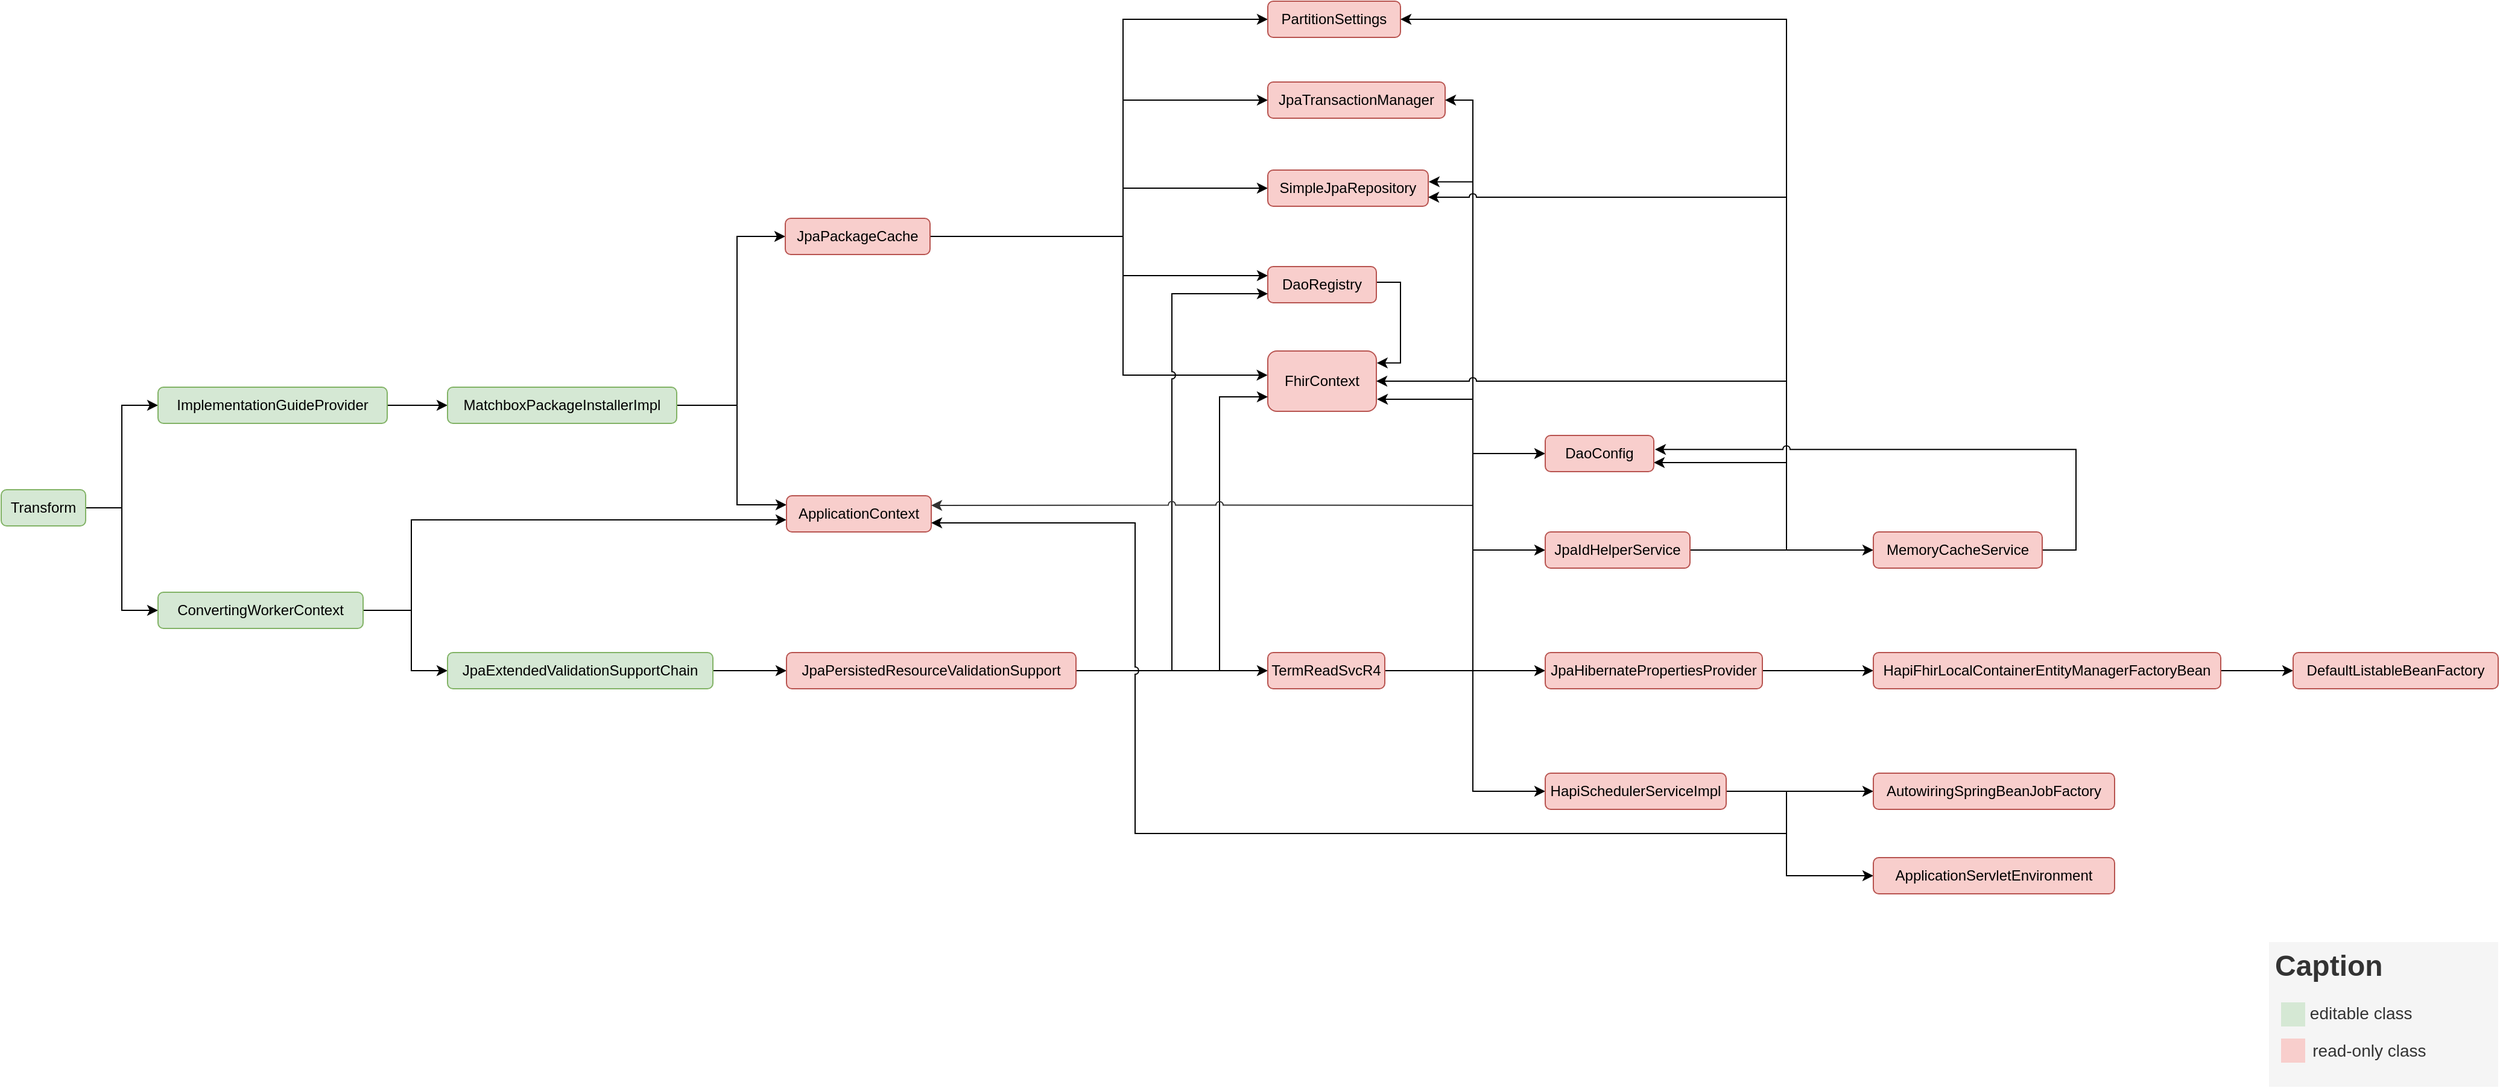 <mxfile version="19.0.3" type="device"><diagram id="O35ljv8ZPyUY0JzdIaTJ" name="Dependency graph"><mxGraphModel dx="1673" dy="1056" grid="1" gridSize="10" guides="1" tooltips="1" connect="1" arrows="1" fold="1" page="1" pageScale="1" pageWidth="827" pageHeight="1169" math="0" shadow="0"><root><mxCell id="0"/><mxCell id="1" parent="0"/><mxCell id="AA8Ms-4TzXrgcEmvJfzw-4" style="edgeStyle=orthogonalEdgeStyle;rounded=0;orthogonalLoop=1;jettySize=auto;html=1;entryX=0;entryY=0.5;entryDx=0;entryDy=0;" parent="1" source="AA8Ms-4TzXrgcEmvJfzw-1" target="AA8Ms-4TzXrgcEmvJfzw-2" edge="1"><mxGeometry relative="1" as="geometry"><Array as="points"><mxPoint x="120" y="600"/><mxPoint x="120" y="515"/></Array></mxGeometry></mxCell><mxCell id="AA8Ms-4TzXrgcEmvJfzw-5" style="edgeStyle=orthogonalEdgeStyle;rounded=0;orthogonalLoop=1;jettySize=auto;html=1;entryX=0;entryY=0.5;entryDx=0;entryDy=0;" parent="1" source="AA8Ms-4TzXrgcEmvJfzw-1" target="AA8Ms-4TzXrgcEmvJfzw-3" edge="1"><mxGeometry relative="1" as="geometry"><Array as="points"><mxPoint x="120" y="600"/><mxPoint x="120" y="685"/></Array></mxGeometry></mxCell><mxCell id="AA8Ms-4TzXrgcEmvJfzw-1" value="Transform" style="rounded=1;whiteSpace=wrap;html=1;fillColor=#d5e8d4;strokeColor=#82b366;" parent="1" vertex="1"><mxGeometry x="20" y="585" width="70" height="30" as="geometry"/></mxCell><mxCell id="AA8Ms-4TzXrgcEmvJfzw-7" style="edgeStyle=orthogonalEdgeStyle;rounded=0;orthogonalLoop=1;jettySize=auto;html=1;entryX=0;entryY=0.5;entryDx=0;entryDy=0;" parent="1" source="AA8Ms-4TzXrgcEmvJfzw-2" target="AA8Ms-4TzXrgcEmvJfzw-6" edge="1"><mxGeometry relative="1" as="geometry"/></mxCell><mxCell id="AA8Ms-4TzXrgcEmvJfzw-2" value="ImplementationGuideProvider" style="rounded=1;whiteSpace=wrap;html=1;fillColor=#d5e8d4;strokeColor=#82b366;" parent="1" vertex="1"><mxGeometry x="150" y="500" width="190" height="30" as="geometry"/></mxCell><mxCell id="AA8Ms-4TzXrgcEmvJfzw-12" style="edgeStyle=orthogonalEdgeStyle;rounded=0;orthogonalLoop=1;jettySize=auto;html=1;entryX=0;entryY=0.666;entryDx=0;entryDy=0;entryPerimeter=0;" parent="1" source="AA8Ms-4TzXrgcEmvJfzw-3" target="AA8Ms-4TzXrgcEmvJfzw-9" edge="1"><mxGeometry relative="1" as="geometry"><Array as="points"><mxPoint x="360" y="685"/><mxPoint x="360" y="610"/></Array><mxPoint x="770" y="680" as="targetPoint"/></mxGeometry></mxCell><mxCell id="kv7aGcwEqwcBAZF0f8Mk-17" style="edgeStyle=orthogonalEdgeStyle;rounded=0;orthogonalLoop=1;jettySize=auto;html=1;entryX=0;entryY=0.5;entryDx=0;entryDy=0;" parent="1" source="AA8Ms-4TzXrgcEmvJfzw-3" target="kv7aGcwEqwcBAZF0f8Mk-16" edge="1"><mxGeometry relative="1" as="geometry"><Array as="points"><mxPoint x="360" y="685"/><mxPoint x="360" y="735"/></Array></mxGeometry></mxCell><mxCell id="AA8Ms-4TzXrgcEmvJfzw-3" value="ConvertingWorkerContext" style="rounded=1;whiteSpace=wrap;html=1;fillColor=#d5e8d4;strokeColor=#82b366;" parent="1" vertex="1"><mxGeometry x="150" y="670" width="170" height="30" as="geometry"/></mxCell><mxCell id="AA8Ms-4TzXrgcEmvJfzw-10" style="edgeStyle=orthogonalEdgeStyle;rounded=0;orthogonalLoop=1;jettySize=auto;html=1;entryX=0;entryY=0.5;entryDx=0;entryDy=0;" parent="1" target="AA8Ms-4TzXrgcEmvJfzw-8" edge="1"><mxGeometry relative="1" as="geometry"><mxPoint x="581" y="515" as="sourcePoint"/><Array as="points"><mxPoint x="630" y="515"/><mxPoint x="630" y="375"/></Array></mxGeometry></mxCell><mxCell id="rcqa1xgssDu2ME8SvZSB-8" style="edgeStyle=orthogonalEdgeStyle;rounded=0;orthogonalLoop=1;jettySize=auto;html=1;entryX=0;entryY=0.25;entryDx=0;entryDy=0;" parent="1" source="AA8Ms-4TzXrgcEmvJfzw-6" target="AA8Ms-4TzXrgcEmvJfzw-9" edge="1"><mxGeometry relative="1" as="geometry"><Array as="points"><mxPoint x="630" y="515"/><mxPoint x="630" y="598"/></Array></mxGeometry></mxCell><mxCell id="AA8Ms-4TzXrgcEmvJfzw-6" value="MatchboxPackageInstallerImpl" style="rounded=1;whiteSpace=wrap;html=1;fillColor=#d5e8d4;strokeColor=#82b366;" parent="1" vertex="1"><mxGeometry x="390" y="500" width="190" height="30" as="geometry"/></mxCell><mxCell id="kv7aGcwEqwcBAZF0f8Mk-9" style="edgeStyle=orthogonalEdgeStyle;rounded=0;orthogonalLoop=1;jettySize=auto;html=1;entryX=0;entryY=0.5;entryDx=0;entryDy=0;" parent="1" source="AA8Ms-4TzXrgcEmvJfzw-8" target="kv7aGcwEqwcBAZF0f8Mk-7" edge="1"><mxGeometry relative="1" as="geometry"><Array as="points"><mxPoint x="950" y="375"/><mxPoint x="950" y="195"/></Array></mxGeometry></mxCell><mxCell id="kv7aGcwEqwcBAZF0f8Mk-10" style="edgeStyle=orthogonalEdgeStyle;rounded=0;orthogonalLoop=1;jettySize=auto;html=1;entryX=-0.002;entryY=0.406;entryDx=0;entryDy=0;jumpStyle=arc;entryPerimeter=0;" parent="1" source="AA8Ms-4TzXrgcEmvJfzw-8" target="kv7aGcwEqwcBAZF0f8Mk-5" edge="1"><mxGeometry relative="1" as="geometry"><Array as="points"><mxPoint x="950" y="375"/><mxPoint x="950" y="490"/><mxPoint x="1070" y="490"/></Array></mxGeometry></mxCell><mxCell id="kv7aGcwEqwcBAZF0f8Mk-11" style="edgeStyle=orthogonalEdgeStyle;rounded=0;orthogonalLoop=1;jettySize=auto;html=1;entryX=0;entryY=0.5;entryDx=0;entryDy=0;" parent="1" source="AA8Ms-4TzXrgcEmvJfzw-8" target="kv7aGcwEqwcBAZF0f8Mk-6" edge="1"><mxGeometry relative="1" as="geometry"><Array as="points"><mxPoint x="950" y="375"/><mxPoint x="950" y="262"/></Array></mxGeometry></mxCell><mxCell id="rcqa1xgssDu2ME8SvZSB-2" style="edgeStyle=orthogonalEdgeStyle;rounded=0;orthogonalLoop=1;jettySize=auto;html=1;entryX=0;entryY=0.5;entryDx=0;entryDy=0;" parent="1" source="AA8Ms-4TzXrgcEmvJfzw-8" target="rcqa1xgssDu2ME8SvZSB-1" edge="1"><mxGeometry relative="1" as="geometry"><Array as="points"><mxPoint x="950" y="375"/><mxPoint x="950" y="335"/></Array></mxGeometry></mxCell><mxCell id="xV7SizaNaXJO3wmP81Gc-14" style="edgeStyle=orthogonalEdgeStyle;rounded=0;jumpStyle=arc;orthogonalLoop=1;jettySize=auto;html=1;entryX=0;entryY=0.25;entryDx=0;entryDy=0;strokeColor=default;" edge="1" parent="1" source="AA8Ms-4TzXrgcEmvJfzw-8" target="kv7aGcwEqwcBAZF0f8Mk-4"><mxGeometry relative="1" as="geometry"><Array as="points"><mxPoint x="950" y="375"/><mxPoint x="950" y="407"/></Array></mxGeometry></mxCell><mxCell id="AA8Ms-4TzXrgcEmvJfzw-8" value="JpaPackageCache" style="rounded=1;whiteSpace=wrap;html=1;fillColor=#f8cecc;strokeColor=#b85450;" parent="1" vertex="1"><mxGeometry x="670" y="360" width="120" height="30" as="geometry"/></mxCell><mxCell id="AA8Ms-4TzXrgcEmvJfzw-9" value="ApplicationContext" style="rounded=1;whiteSpace=wrap;html=1;fillColor=#f8cecc;strokeColor=#b85450;" parent="1" vertex="1"><mxGeometry x="671" y="590" width="120" height="30" as="geometry"/></mxCell><mxCell id="AA8Ms-4TzXrgcEmvJfzw-17" value="" style="group;" parent="1" vertex="1" connectable="0"><mxGeometry x="1900" y="960" width="190" height="120" as="geometry"/></mxCell><mxCell id="AA8Ms-4TzXrgcEmvJfzw-13" value="&lt;h1&gt;Caption&lt;/h1&gt;&lt;p style=&quot;font-size: 14px;&quot;&gt;&lt;span style=&quot;font-size: 13px; white-space: pre;&quot;&gt;&#9;&lt;/span&gt;&lt;font style=&quot;font-size: 14px;&quot;&gt;editable class&lt;br&gt;&lt;/font&gt;&lt;/p&gt;&lt;p style=&quot;font-size: 14px;&quot;&gt;&lt;font style=&quot;font-size: 14px;&quot;&gt;&lt;span style=&quot;white-space: pre;&quot;&gt;&#9;&lt;/span&gt;read-only class&lt;/font&gt;&lt;br&gt;&lt;/p&gt;" style="text;html=1;strokeColor=none;fillColor=#f5f5f5;spacing=5;spacingTop=-20;whiteSpace=wrap;overflow=hidden;rounded=0;fontColor=#333333;" parent="AA8Ms-4TzXrgcEmvJfzw-17" vertex="1"><mxGeometry width="190" height="120" as="geometry"/></mxCell><mxCell id="AA8Ms-4TzXrgcEmvJfzw-15" value="" style="whiteSpace=wrap;html=1;aspect=fixed;strokeColor=none;fillColor=#d5e8d4;" parent="AA8Ms-4TzXrgcEmvJfzw-17" vertex="1"><mxGeometry x="10" y="50" width="20" height="20" as="geometry"/></mxCell><mxCell id="AA8Ms-4TzXrgcEmvJfzw-16" value="" style="whiteSpace=wrap;html=1;aspect=fixed;strokeColor=none;fillColor=#f8cecc;" parent="AA8Ms-4TzXrgcEmvJfzw-17" vertex="1"><mxGeometry x="10" y="80" width="20" height="20" as="geometry"/></mxCell><mxCell id="rcqa1xgssDu2ME8SvZSB-7" style="edgeStyle=orthogonalEdgeStyle;rounded=0;orthogonalLoop=1;jettySize=auto;html=1;exitX=1;exitY=0.5;exitDx=0;exitDy=0;entryX=1.004;entryY=0.198;entryDx=0;entryDy=0;entryPerimeter=0;" parent="1" source="kv7aGcwEqwcBAZF0f8Mk-4" target="kv7aGcwEqwcBAZF0f8Mk-5" edge="1"><mxGeometry relative="1" as="geometry"><Array as="points"><mxPoint x="1180" y="413"/><mxPoint x="1180" y="480"/></Array><mxPoint x="1180" y="480" as="targetPoint"/></mxGeometry></mxCell><mxCell id="kv7aGcwEqwcBAZF0f8Mk-4" value="DaoRegistry" style="rounded=1;whiteSpace=wrap;html=1;fillColor=#f8cecc;strokeColor=#b85450;" parent="1" vertex="1"><mxGeometry x="1070" y="400" width="90" height="30" as="geometry"/></mxCell><mxCell id="kv7aGcwEqwcBAZF0f8Mk-5" value="FhirContext" style="rounded=1;whiteSpace=wrap;html=1;fillColor=#f8cecc;strokeColor=#b85450;direction=east;" parent="1" vertex="1"><mxGeometry x="1070" y="470" width="90" height="50" as="geometry"/></mxCell><mxCell id="kv7aGcwEqwcBAZF0f8Mk-6" value="JpaTransactionManager" style="rounded=1;whiteSpace=wrap;html=1;fillColor=#f8cecc;strokeColor=#b85450;" parent="1" vertex="1"><mxGeometry x="1070" y="247" width="147" height="30" as="geometry"/></mxCell><mxCell id="kv7aGcwEqwcBAZF0f8Mk-7" value="PartitionSettings" style="rounded=1;whiteSpace=wrap;html=1;fillColor=#f8cecc;strokeColor=#b85450;" parent="1" vertex="1"><mxGeometry x="1070" y="180" width="110" height="30" as="geometry"/></mxCell><mxCell id="kv7aGcwEqwcBAZF0f8Mk-20" style="edgeStyle=orthogonalEdgeStyle;rounded=0;orthogonalLoop=1;jettySize=auto;html=1;entryX=0;entryY=0.5;entryDx=0;entryDy=0;" parent="1" source="kv7aGcwEqwcBAZF0f8Mk-16" target="kv7aGcwEqwcBAZF0f8Mk-19" edge="1"><mxGeometry relative="1" as="geometry"/></mxCell><mxCell id="kv7aGcwEqwcBAZF0f8Mk-16" value="JpaExtendedValidationSupportChain" style="rounded=1;whiteSpace=wrap;html=1;fillColor=#d5e8d4;strokeColor=#82b366;" parent="1" vertex="1"><mxGeometry x="390" y="720" width="220" height="30" as="geometry"/></mxCell><mxCell id="kv7aGcwEqwcBAZF0f8Mk-22" style="edgeStyle=orthogonalEdgeStyle;rounded=0;orthogonalLoop=1;jettySize=auto;html=1;entryX=0;entryY=0.75;entryDx=0;entryDy=0;exitX=1;exitY=0.5;exitDx=0;exitDy=0;" parent="1" source="kv7aGcwEqwcBAZF0f8Mk-19" target="kv7aGcwEqwcBAZF0f8Mk-5" edge="1"><mxGeometry relative="1" as="geometry"><Array as="points"><mxPoint x="1030" y="735"/><mxPoint x="1030" y="508"/><mxPoint x="1070" y="508"/></Array></mxGeometry></mxCell><mxCell id="kv7aGcwEqwcBAZF0f8Mk-25" style="edgeStyle=orthogonalEdgeStyle;rounded=0;orthogonalLoop=1;jettySize=auto;html=1;entryX=0;entryY=0.5;entryDx=0;entryDy=0;exitX=1;exitY=0.5;exitDx=0;exitDy=0;" parent="1" source="kv7aGcwEqwcBAZF0f8Mk-19" target="kv7aGcwEqwcBAZF0f8Mk-24" edge="1"><mxGeometry relative="1" as="geometry"><Array as="points"><mxPoint x="990" y="735"/><mxPoint x="990" y="735"/></Array></mxGeometry></mxCell><mxCell id="rcqa1xgssDu2ME8SvZSB-9" style="edgeStyle=orthogonalEdgeStyle;rounded=0;orthogonalLoop=1;jettySize=auto;html=1;entryX=0;entryY=0.75;entryDx=0;entryDy=0;jumpStyle=arc;" parent="1" source="kv7aGcwEqwcBAZF0f8Mk-19" target="kv7aGcwEqwcBAZF0f8Mk-4" edge="1"><mxGeometry relative="1" as="geometry"/></mxCell><mxCell id="kv7aGcwEqwcBAZF0f8Mk-19" value="JpaPersistedResourceValidationSupport" style="rounded=1;whiteSpace=wrap;html=1;fillColor=#f8cecc;strokeColor=#b85450;" parent="1" vertex="1"><mxGeometry x="671" y="720" width="240" height="30" as="geometry"/></mxCell><mxCell id="nAnnMUtGLZ10vXnYOUZE-6" style="edgeStyle=orthogonalEdgeStyle;rounded=0;orthogonalLoop=1;jettySize=auto;html=1;exitX=1;exitY=0.5;exitDx=0;exitDy=0;entryX=1.006;entryY=0.8;entryDx=0;entryDy=0;entryPerimeter=0;" parent="1" source="kv7aGcwEqwcBAZF0f8Mk-24" target="kv7aGcwEqwcBAZF0f8Mk-5" edge="1"><mxGeometry relative="1" as="geometry"><Array as="points"><mxPoint x="1240" y="735"/><mxPoint x="1240" y="510"/></Array><mxPoint x="1190" y="520" as="targetPoint"/></mxGeometry></mxCell><mxCell id="nAnnMUtGLZ10vXnYOUZE-9" style="edgeStyle=orthogonalEdgeStyle;rounded=0;orthogonalLoop=1;jettySize=auto;html=1;entryX=1;entryY=0.25;entryDx=0;entryDy=0;strokeColor=#333333;sketch=0;jumpStyle=arc;" parent="1" source="kv7aGcwEqwcBAZF0f8Mk-24" target="AA8Ms-4TzXrgcEmvJfzw-9" edge="1"><mxGeometry relative="1" as="geometry"><mxPoint x="1200" y="600" as="targetPoint"/><Array as="points"><mxPoint x="1240" y="735"/><mxPoint x="1240" y="598"/><mxPoint x="791" y="598"/></Array></mxGeometry></mxCell><mxCell id="o58N2LfVGxSWvnabauOn-11" style="edgeStyle=orthogonalEdgeStyle;rounded=0;orthogonalLoop=1;jettySize=auto;html=1;entryX=1.003;entryY=0.323;entryDx=0;entryDy=0;entryPerimeter=0;" parent="1" source="kv7aGcwEqwcBAZF0f8Mk-24" target="rcqa1xgssDu2ME8SvZSB-1" edge="1"><mxGeometry relative="1" as="geometry"><mxPoint x="1220" y="330" as="targetPoint"/><Array as="points"><mxPoint x="1240" y="735"/><mxPoint x="1240" y="330"/></Array></mxGeometry></mxCell><mxCell id="o58N2LfVGxSWvnabauOn-12" style="edgeStyle=orthogonalEdgeStyle;rounded=0;orthogonalLoop=1;jettySize=auto;html=1;entryX=1;entryY=0.5;entryDx=0;entryDy=0;" parent="1" source="kv7aGcwEqwcBAZF0f8Mk-24" target="kv7aGcwEqwcBAZF0f8Mk-6" edge="1"><mxGeometry relative="1" as="geometry"><Array as="points"><mxPoint x="1240" y="735"/><mxPoint x="1240" y="262"/></Array></mxGeometry></mxCell><mxCell id="o58N2LfVGxSWvnabauOn-13" style="edgeStyle=orthogonalEdgeStyle;rounded=0;orthogonalLoop=1;jettySize=auto;html=1;entryX=0;entryY=0.5;entryDx=0;entryDy=0;" parent="1" source="kv7aGcwEqwcBAZF0f8Mk-24" target="o58N2LfVGxSWvnabauOn-9" edge="1"><mxGeometry relative="1" as="geometry"><Array as="points"><mxPoint x="1240" y="735"/><mxPoint x="1240" y="635"/></Array></mxGeometry></mxCell><mxCell id="o58N2LfVGxSWvnabauOn-14" style="edgeStyle=orthogonalEdgeStyle;rounded=0;orthogonalLoop=1;jettySize=auto;html=1;entryX=0;entryY=0.5;entryDx=0;entryDy=0;" parent="1" source="kv7aGcwEqwcBAZF0f8Mk-24" target="o58N2LfVGxSWvnabauOn-7" edge="1"><mxGeometry relative="1" as="geometry"><Array as="points"><mxPoint x="1240" y="735"/><mxPoint x="1240" y="835"/></Array></mxGeometry></mxCell><mxCell id="o58N2LfVGxSWvnabauOn-15" style="edgeStyle=orthogonalEdgeStyle;rounded=0;orthogonalLoop=1;jettySize=auto;html=1;entryX=0;entryY=0.5;entryDx=0;entryDy=0;" parent="1" source="kv7aGcwEqwcBAZF0f8Mk-24" target="o58N2LfVGxSWvnabauOn-10" edge="1"><mxGeometry relative="1" as="geometry"><Array as="points"><mxPoint x="1260" y="735"/><mxPoint x="1260" y="735"/></Array></mxGeometry></mxCell><mxCell id="xV7SizaNaXJO3wmP81Gc-12" style="edgeStyle=orthogonalEdgeStyle;rounded=0;jumpStyle=arc;orthogonalLoop=1;jettySize=auto;html=1;entryX=0;entryY=0.5;entryDx=0;entryDy=0;strokeColor=default;" edge="1" parent="1" source="kv7aGcwEqwcBAZF0f8Mk-24" target="xV7SizaNaXJO3wmP81Gc-10"><mxGeometry relative="1" as="geometry"><Array as="points"><mxPoint x="1240" y="735"/><mxPoint x="1240" y="555"/></Array></mxGeometry></mxCell><mxCell id="kv7aGcwEqwcBAZF0f8Mk-24" value="TermReadSvcR4" style="rounded=1;whiteSpace=wrap;html=1;fillColor=#f8cecc;strokeColor=#b85450;" parent="1" vertex="1"><mxGeometry x="1070" y="720" width="97" height="30" as="geometry"/></mxCell><mxCell id="rcqa1xgssDu2ME8SvZSB-1" value="SimpleJpaRepository" style="rounded=1;whiteSpace=wrap;html=1;fillColor=#f8cecc;strokeColor=#b85450;" parent="1" vertex="1"><mxGeometry x="1070" y="320" width="133" height="30" as="geometry"/></mxCell><mxCell id="xV7SizaNaXJO3wmP81Gc-2" style="edgeStyle=orthogonalEdgeStyle;rounded=0;orthogonalLoop=1;jettySize=auto;html=1;entryX=0;entryY=0.5;entryDx=0;entryDy=0;" edge="1" parent="1" source="o58N2LfVGxSWvnabauOn-7" target="xV7SizaNaXJO3wmP81Gc-1"><mxGeometry relative="1" as="geometry"/></mxCell><mxCell id="xV7SizaNaXJO3wmP81Gc-3" style="edgeStyle=orthogonalEdgeStyle;rounded=0;orthogonalLoop=1;jettySize=auto;html=1;entryX=1;entryY=0.75;entryDx=0;entryDy=0;jumpStyle=arc;exitX=1;exitY=0.5;exitDx=0;exitDy=0;" edge="1" parent="1" source="o58N2LfVGxSWvnabauOn-7" target="AA8Ms-4TzXrgcEmvJfzw-9"><mxGeometry relative="1" as="geometry"><mxPoint x="1500" y="890.0" as="targetPoint"/><Array as="points"><mxPoint x="1500" y="835"/><mxPoint x="1500" y="870"/><mxPoint x="960" y="870"/><mxPoint x="960" y="612"/></Array></mxGeometry></mxCell><mxCell id="xV7SizaNaXJO3wmP81Gc-5" style="edgeStyle=orthogonalEdgeStyle;rounded=0;jumpStyle=arc;orthogonalLoop=1;jettySize=auto;html=1;entryX=0;entryY=0.5;entryDx=0;entryDy=0;" edge="1" parent="1" source="o58N2LfVGxSWvnabauOn-7" target="xV7SizaNaXJO3wmP81Gc-4"><mxGeometry relative="1" as="geometry"><Array as="points"><mxPoint x="1500" y="835"/><mxPoint x="1500" y="905"/></Array></mxGeometry></mxCell><mxCell id="o58N2LfVGxSWvnabauOn-7" value="HapiSchedulerServiceImpl" style="rounded=1;whiteSpace=wrap;html=1;fillColor=#f8cecc;strokeColor=#b85450;" parent="1" vertex="1"><mxGeometry x="1300" y="820" width="150" height="30" as="geometry"/></mxCell><mxCell id="xV7SizaNaXJO3wmP81Gc-6" style="edgeStyle=orthogonalEdgeStyle;rounded=0;jumpStyle=arc;orthogonalLoop=1;jettySize=auto;html=1;entryX=1;entryY=0.75;entryDx=0;entryDy=0;" edge="1" parent="1" source="o58N2LfVGxSWvnabauOn-9" target="rcqa1xgssDu2ME8SvZSB-1"><mxGeometry relative="1" as="geometry"><Array as="points"><mxPoint x="1500" y="635"/><mxPoint x="1500" y="343"/></Array></mxGeometry></mxCell><mxCell id="xV7SizaNaXJO3wmP81Gc-9" style="edgeStyle=orthogonalEdgeStyle;rounded=0;jumpStyle=arc;orthogonalLoop=1;jettySize=auto;html=1;entryX=1;entryY=0.5;entryDx=0;entryDy=0;strokeColor=default;" edge="1" parent="1" source="o58N2LfVGxSWvnabauOn-9" target="kv7aGcwEqwcBAZF0f8Mk-5"><mxGeometry relative="1" as="geometry"><Array as="points"><mxPoint x="1500" y="635"/><mxPoint x="1500" y="495"/></Array></mxGeometry></mxCell><mxCell id="xV7SizaNaXJO3wmP81Gc-16" style="edgeStyle=orthogonalEdgeStyle;rounded=0;jumpStyle=arc;orthogonalLoop=1;jettySize=auto;html=1;entryX=0;entryY=0.5;entryDx=0;entryDy=0;strokeColor=default;" edge="1" parent="1" source="o58N2LfVGxSWvnabauOn-9" target="xV7SizaNaXJO3wmP81Gc-15"><mxGeometry relative="1" as="geometry"/></mxCell><mxCell id="xV7SizaNaXJO3wmP81Gc-17" style="edgeStyle=orthogonalEdgeStyle;rounded=0;jumpStyle=arc;orthogonalLoop=1;jettySize=auto;html=1;entryX=1;entryY=0.75;entryDx=0;entryDy=0;strokeColor=default;" edge="1" parent="1" source="o58N2LfVGxSWvnabauOn-9" target="xV7SizaNaXJO3wmP81Gc-10"><mxGeometry relative="1" as="geometry"><Array as="points"><mxPoint x="1500" y="635"/><mxPoint x="1500" y="563"/></Array></mxGeometry></mxCell><mxCell id="xV7SizaNaXJO3wmP81Gc-19" style="edgeStyle=orthogonalEdgeStyle;rounded=0;jumpStyle=arc;orthogonalLoop=1;jettySize=auto;html=1;entryX=1;entryY=0.5;entryDx=0;entryDy=0;strokeColor=default;" edge="1" parent="1" source="o58N2LfVGxSWvnabauOn-9" target="kv7aGcwEqwcBAZF0f8Mk-7"><mxGeometry relative="1" as="geometry"><Array as="points"><mxPoint x="1500" y="635"/><mxPoint x="1500" y="195"/></Array></mxGeometry></mxCell><mxCell id="o58N2LfVGxSWvnabauOn-9" value="JpaIdHelperService" style="rounded=1;whiteSpace=wrap;html=1;fillColor=#f8cecc;strokeColor=#b85450;" parent="1" vertex="1"><mxGeometry x="1300" y="620" width="120" height="30" as="geometry"/></mxCell><mxCell id="o58N2LfVGxSWvnabauOn-17" style="edgeStyle=orthogonalEdgeStyle;rounded=0;orthogonalLoop=1;jettySize=auto;html=1;entryX=0;entryY=0.5;entryDx=0;entryDy=0;" parent="1" source="o58N2LfVGxSWvnabauOn-10" target="o58N2LfVGxSWvnabauOn-16" edge="1"><mxGeometry relative="1" as="geometry"/></mxCell><mxCell id="o58N2LfVGxSWvnabauOn-10" value="JpaHibernatePropertiesProvider" style="rounded=1;whiteSpace=wrap;html=1;fillColor=#f8cecc;strokeColor=#b85450;" parent="1" vertex="1"><mxGeometry x="1300" y="720" width="180" height="30" as="geometry"/></mxCell><mxCell id="xV7SizaNaXJO3wmP81Gc-22" style="edgeStyle=orthogonalEdgeStyle;rounded=0;jumpStyle=arc;orthogonalLoop=1;jettySize=auto;html=1;entryX=0;entryY=0.5;entryDx=0;entryDy=0;strokeColor=default;" edge="1" parent="1" source="o58N2LfVGxSWvnabauOn-16" target="xV7SizaNaXJO3wmP81Gc-21"><mxGeometry relative="1" as="geometry"/></mxCell><mxCell id="o58N2LfVGxSWvnabauOn-16" value="HapiFhirLocalContainerEntityManagerFactoryBean" style="rounded=1;whiteSpace=wrap;html=1;fillColor=#f8cecc;strokeColor=#b85450;" parent="1" vertex="1"><mxGeometry x="1572" y="720" width="288" height="30" as="geometry"/></mxCell><mxCell id="xV7SizaNaXJO3wmP81Gc-1" value="AutowiringSpringBeanJobFactory" style="rounded=1;whiteSpace=wrap;html=1;fillColor=#f8cecc;strokeColor=#b85450;" vertex="1" parent="1"><mxGeometry x="1572" y="820" width="200" height="30" as="geometry"/></mxCell><mxCell id="xV7SizaNaXJO3wmP81Gc-4" value="ApplicationServletEnvironment" style="rounded=1;whiteSpace=wrap;html=1;fillColor=#f8cecc;strokeColor=#b85450;" vertex="1" parent="1"><mxGeometry x="1572" y="890" width="200" height="30" as="geometry"/></mxCell><mxCell id="xV7SizaNaXJO3wmP81Gc-10" value="DaoConfig" style="rounded=1;whiteSpace=wrap;html=1;fillColor=#f8cecc;strokeColor=#b85450;" vertex="1" parent="1"><mxGeometry x="1300" y="540" width="90" height="30" as="geometry"/></mxCell><mxCell id="xV7SizaNaXJO3wmP81Gc-18" style="edgeStyle=orthogonalEdgeStyle;rounded=0;jumpStyle=arc;orthogonalLoop=1;jettySize=auto;html=1;entryX=1.011;entryY=0.386;entryDx=0;entryDy=0;entryPerimeter=0;strokeColor=default;" edge="1" parent="1" source="xV7SizaNaXJO3wmP81Gc-15" target="xV7SizaNaXJO3wmP81Gc-10"><mxGeometry relative="1" as="geometry"><Array as="points"><mxPoint x="1740" y="635"/><mxPoint x="1740" y="552"/></Array></mxGeometry></mxCell><mxCell id="xV7SizaNaXJO3wmP81Gc-15" value="MemoryCacheService" style="rounded=1;whiteSpace=wrap;html=1;fillColor=#f8cecc;strokeColor=#b85450;" vertex="1" parent="1"><mxGeometry x="1572" y="620" width="140" height="30" as="geometry"/></mxCell><mxCell id="xV7SizaNaXJO3wmP81Gc-21" value="DefaultListableBeanFactory" style="rounded=1;whiteSpace=wrap;html=1;fillColor=#f8cecc;strokeColor=#b85450;" vertex="1" parent="1"><mxGeometry x="1920" y="720" width="170" height="30" as="geometry"/></mxCell></root></mxGraphModel></diagram></mxfile>